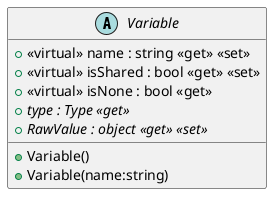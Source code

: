 @startuml
abstract class Variable {
    + <<virtual>> name : string <<get>> <<set>>
    + <<virtual>> isShared : bool <<get>> <<set>>
    + <<virtual>> isNone : bool <<get>>
    + {abstract} type : Type <<get>>
    + {abstract} RawValue : object <<get>> <<set>>
    + Variable()
    + Variable(name:string)
}
@enduml
